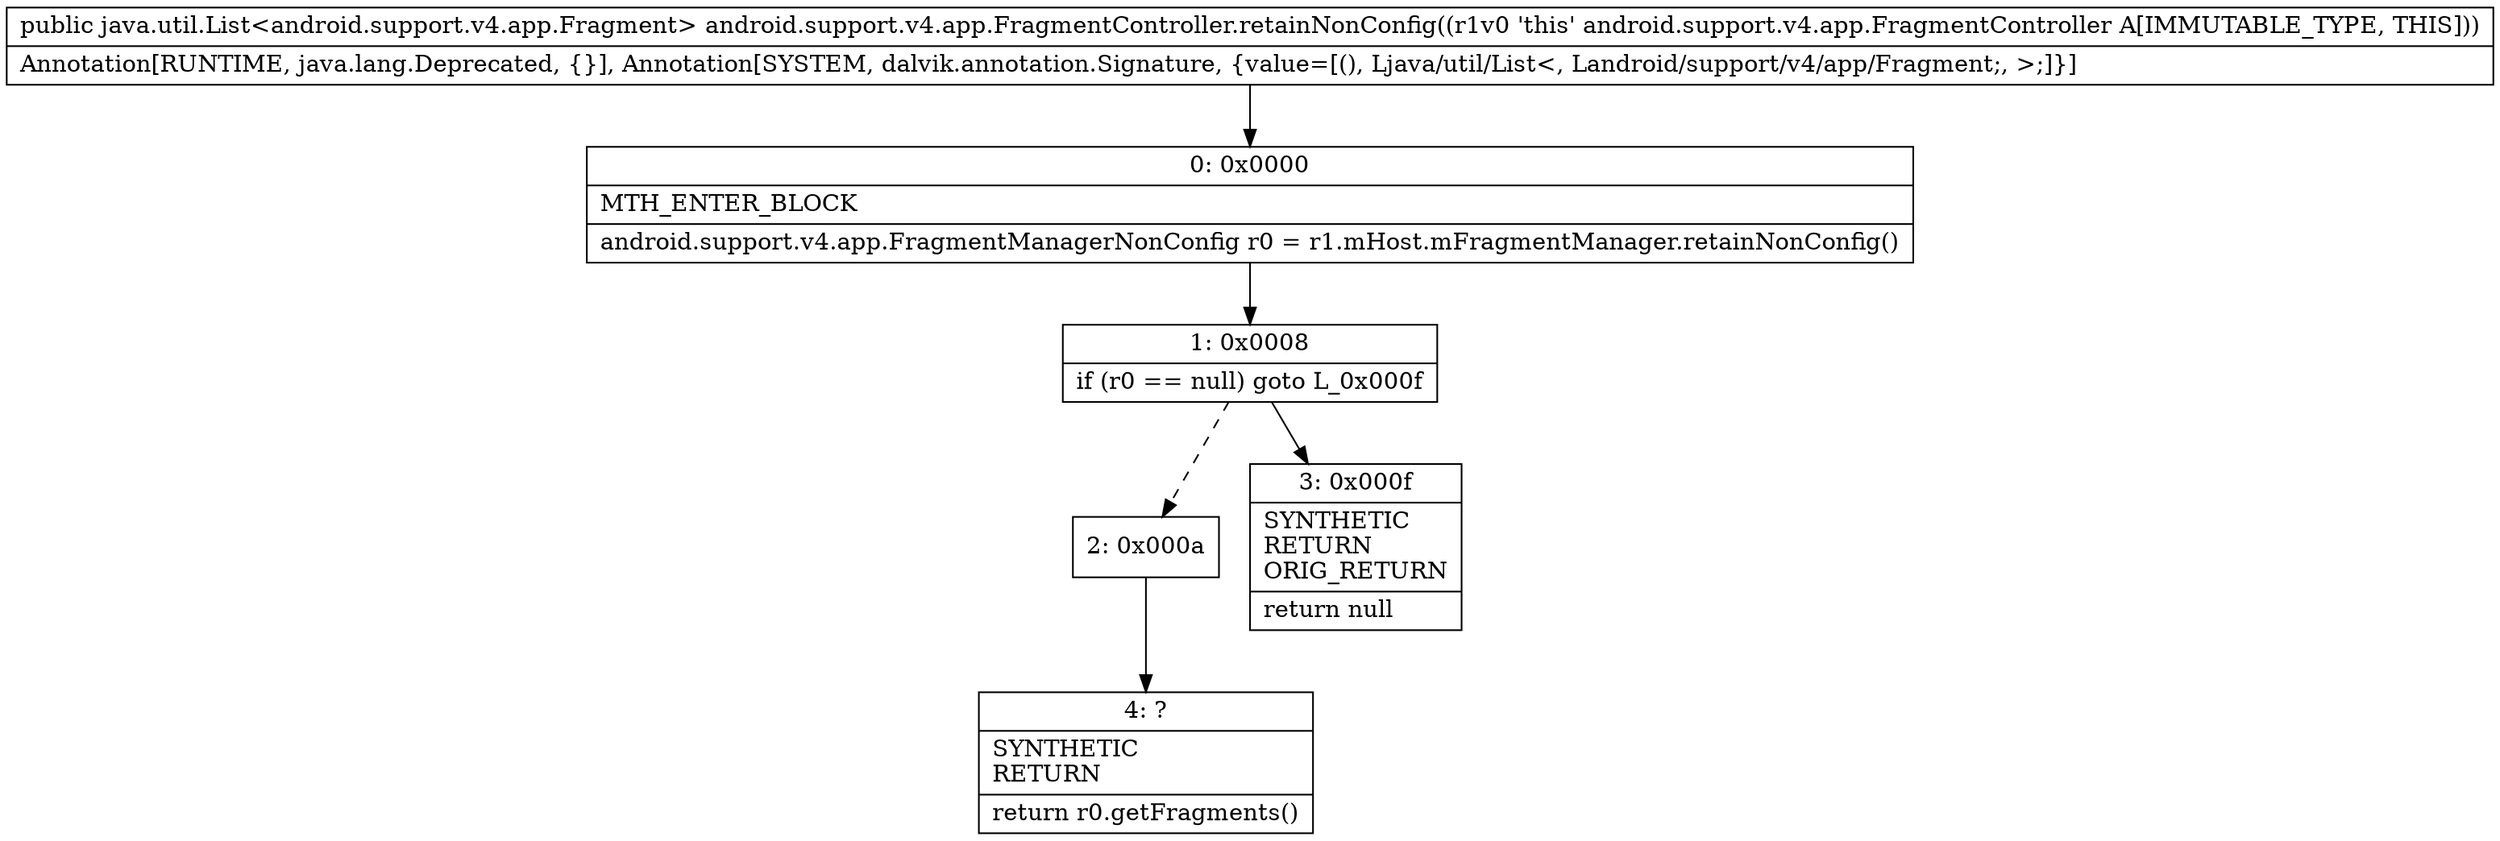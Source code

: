 digraph "CFG forandroid.support.v4.app.FragmentController.retainNonConfig()Ljava\/util\/List;" {
Node_0 [shape=record,label="{0\:\ 0x0000|MTH_ENTER_BLOCK\l|android.support.v4.app.FragmentManagerNonConfig r0 = r1.mHost.mFragmentManager.retainNonConfig()\l}"];
Node_1 [shape=record,label="{1\:\ 0x0008|if (r0 == null) goto L_0x000f\l}"];
Node_2 [shape=record,label="{2\:\ 0x000a}"];
Node_3 [shape=record,label="{3\:\ 0x000f|SYNTHETIC\lRETURN\lORIG_RETURN\l|return null\l}"];
Node_4 [shape=record,label="{4\:\ ?|SYNTHETIC\lRETURN\l|return r0.getFragments()\l}"];
MethodNode[shape=record,label="{public java.util.List\<android.support.v4.app.Fragment\> android.support.v4.app.FragmentController.retainNonConfig((r1v0 'this' android.support.v4.app.FragmentController A[IMMUTABLE_TYPE, THIS]))  | Annotation[RUNTIME, java.lang.Deprecated, \{\}], Annotation[SYSTEM, dalvik.annotation.Signature, \{value=[(), Ljava\/util\/List\<, Landroid\/support\/v4\/app\/Fragment;, \>;]\}]\l}"];
MethodNode -> Node_0;
Node_0 -> Node_1;
Node_1 -> Node_2[style=dashed];
Node_1 -> Node_3;
Node_2 -> Node_4;
}

